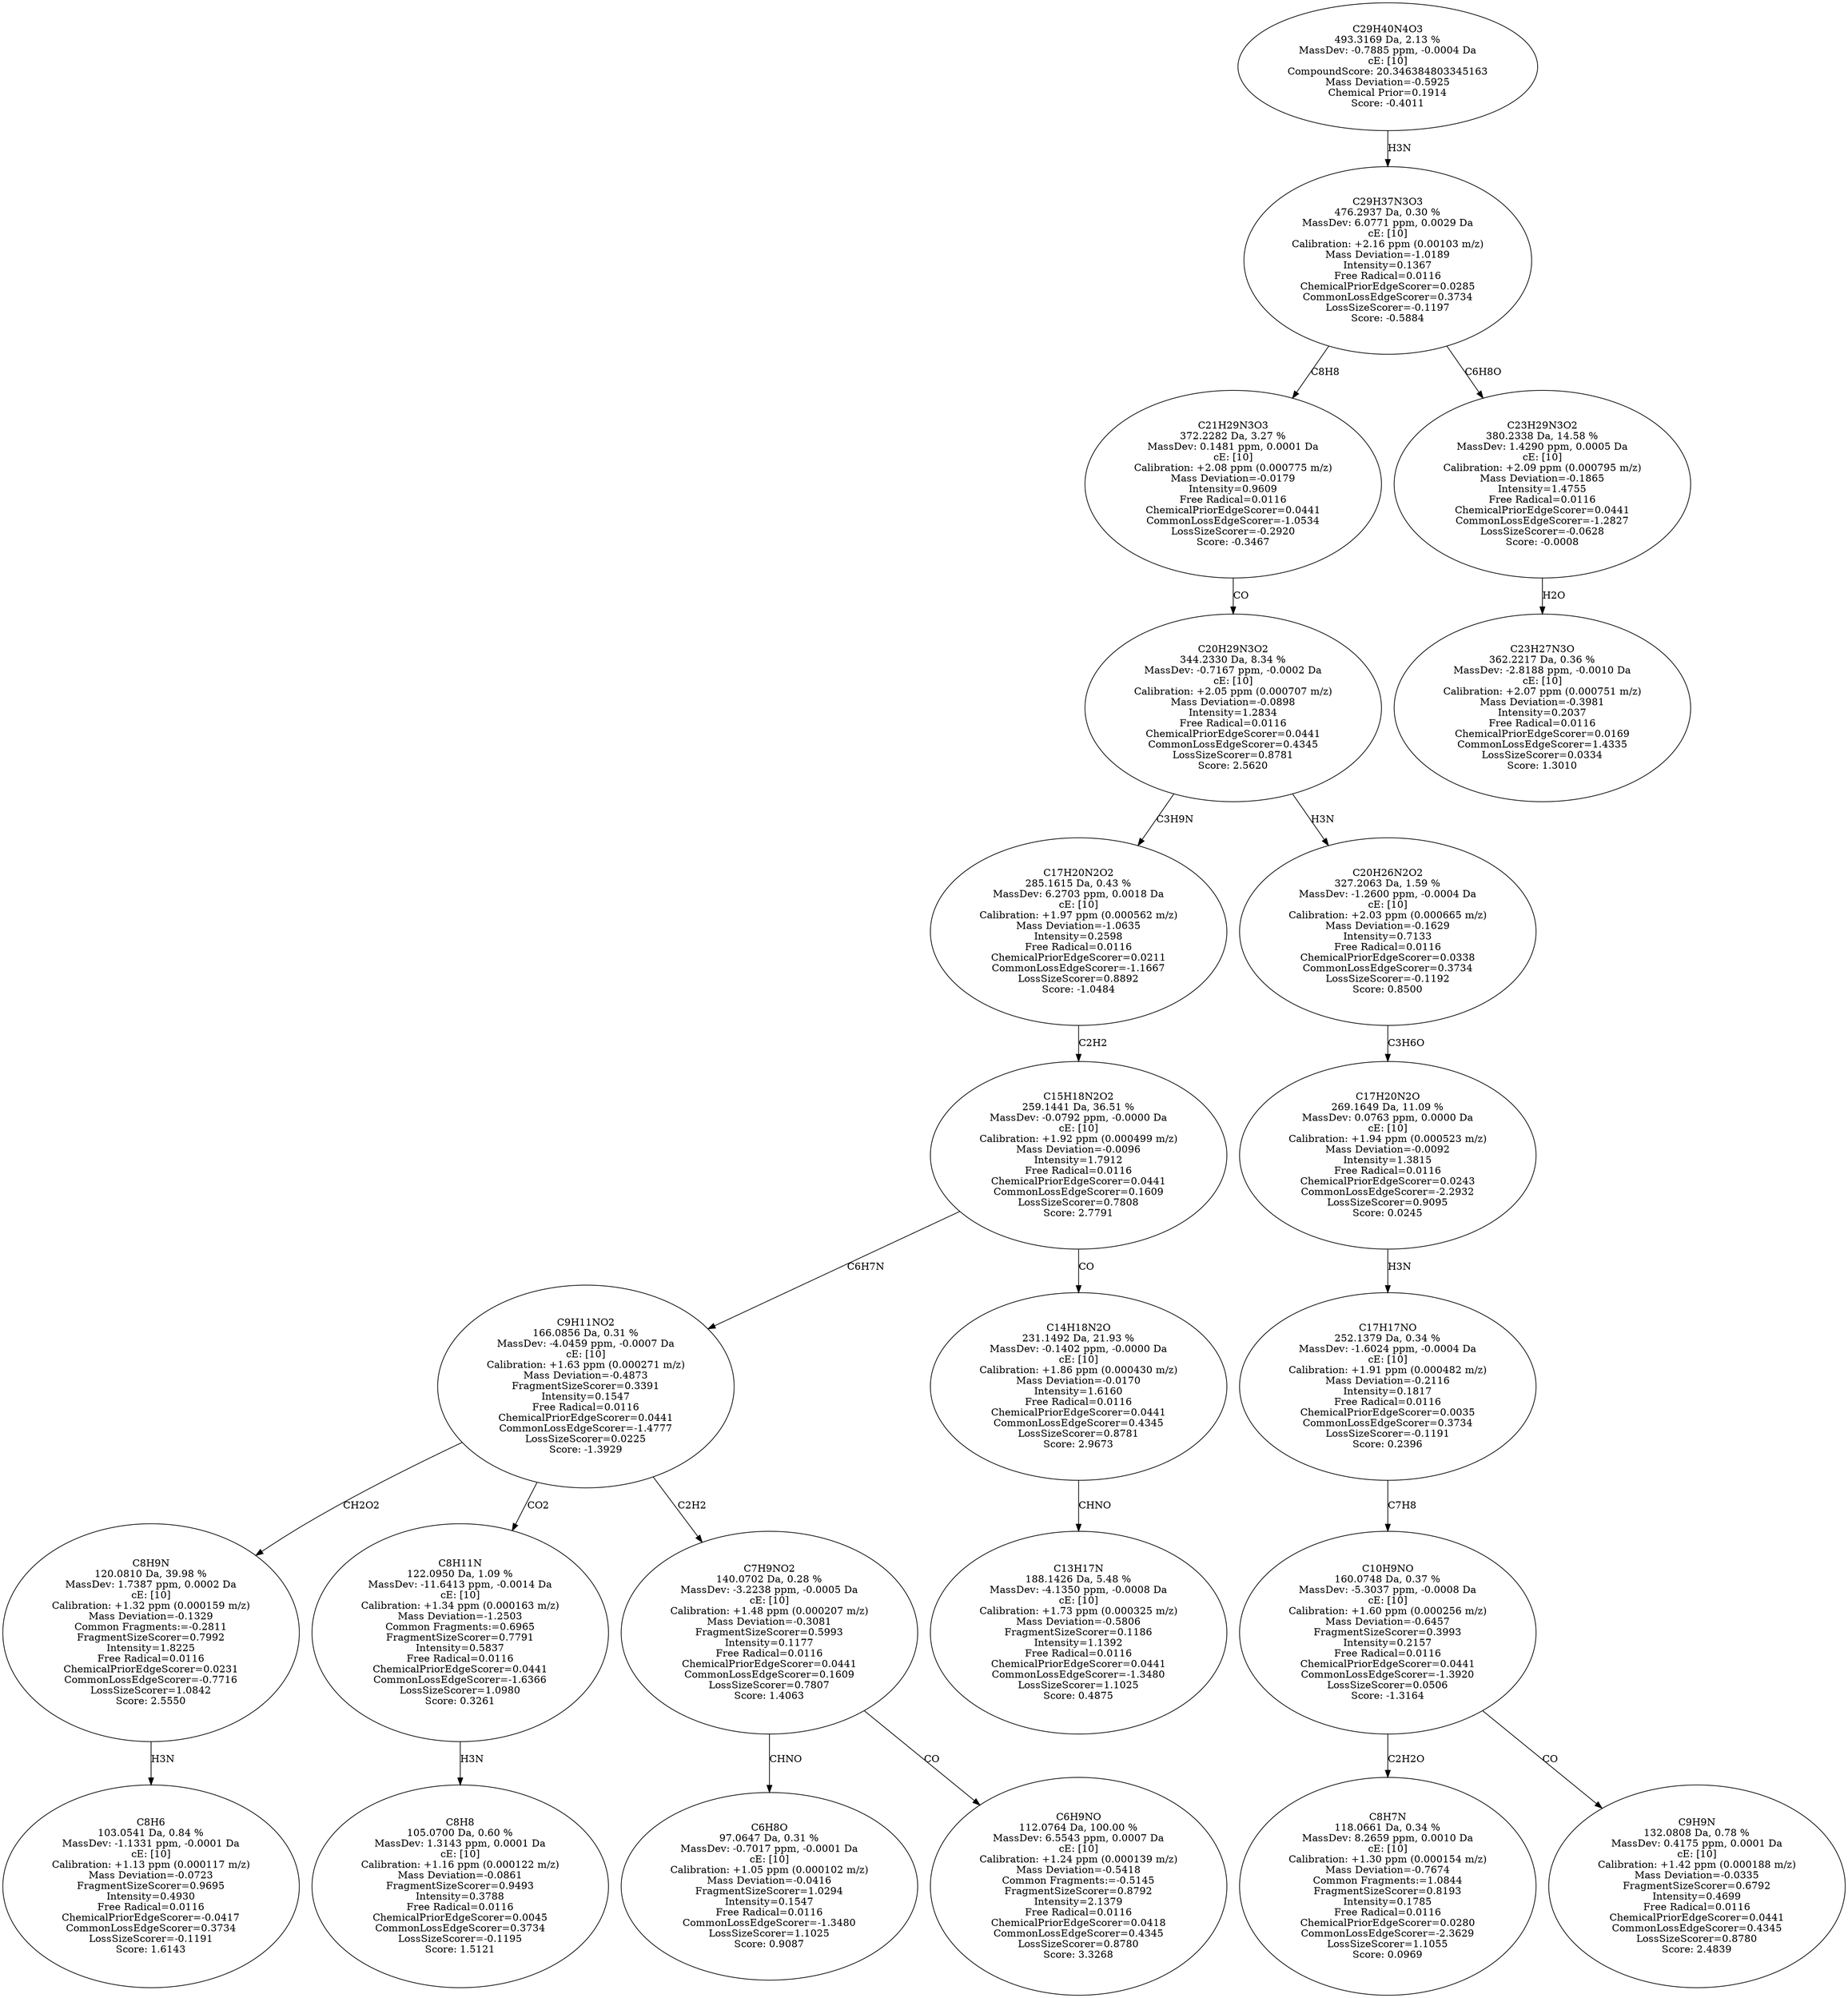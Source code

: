 strict digraph {
v1 [label="C8H6\n103.0541 Da, 0.84 %\nMassDev: -1.1331 ppm, -0.0001 Da\ncE: [10]\nCalibration: +1.13 ppm (0.000117 m/z)\nMass Deviation=-0.0723\nFragmentSizeScorer=0.9695\nIntensity=0.4930\nFree Radical=0.0116\nChemicalPriorEdgeScorer=-0.0417\nCommonLossEdgeScorer=0.3734\nLossSizeScorer=-0.1191\nScore: 1.6143"];
v2 [label="C8H9N\n120.0810 Da, 39.98 %\nMassDev: 1.7387 ppm, 0.0002 Da\ncE: [10]\nCalibration: +1.32 ppm (0.000159 m/z)\nMass Deviation=-0.1329\nCommon Fragments:=-0.2811\nFragmentSizeScorer=0.7992\nIntensity=1.8225\nFree Radical=0.0116\nChemicalPriorEdgeScorer=0.0231\nCommonLossEdgeScorer=-0.7716\nLossSizeScorer=1.0842\nScore: 2.5550"];
v3 [label="C8H8\n105.0700 Da, 0.60 %\nMassDev: 1.3143 ppm, 0.0001 Da\ncE: [10]\nCalibration: +1.16 ppm (0.000122 m/z)\nMass Deviation=-0.0861\nFragmentSizeScorer=0.9493\nIntensity=0.3788\nFree Radical=0.0116\nChemicalPriorEdgeScorer=0.0045\nCommonLossEdgeScorer=0.3734\nLossSizeScorer=-0.1195\nScore: 1.5121"];
v4 [label="C8H11N\n122.0950 Da, 1.09 %\nMassDev: -11.6413 ppm, -0.0014 Da\ncE: [10]\nCalibration: +1.34 ppm (0.000163 m/z)\nMass Deviation=-1.2503\nCommon Fragments:=0.6965\nFragmentSizeScorer=0.7791\nIntensity=0.5837\nFree Radical=0.0116\nChemicalPriorEdgeScorer=0.0441\nCommonLossEdgeScorer=-1.6366\nLossSizeScorer=1.0980\nScore: 0.3261"];
v5 [label="C6H8O\n97.0647 Da, 0.31 %\nMassDev: -0.7017 ppm, -0.0001 Da\ncE: [10]\nCalibration: +1.05 ppm (0.000102 m/z)\nMass Deviation=-0.0416\nFragmentSizeScorer=1.0294\nIntensity=0.1547\nFree Radical=0.0116\nCommonLossEdgeScorer=-1.3480\nLossSizeScorer=1.1025\nScore: 0.9087"];
v6 [label="C6H9NO\n112.0764 Da, 100.00 %\nMassDev: 6.5543 ppm, 0.0007 Da\ncE: [10]\nCalibration: +1.24 ppm (0.000139 m/z)\nMass Deviation=-0.5418\nCommon Fragments:=-0.5145\nFragmentSizeScorer=0.8792\nIntensity=2.1379\nFree Radical=0.0116\nChemicalPriorEdgeScorer=0.0418\nCommonLossEdgeScorer=0.4345\nLossSizeScorer=0.8780\nScore: 3.3268"];
v7 [label="C7H9NO2\n140.0702 Da, 0.28 %\nMassDev: -3.2238 ppm, -0.0005 Da\ncE: [10]\nCalibration: +1.48 ppm (0.000207 m/z)\nMass Deviation=-0.3081\nFragmentSizeScorer=0.5993\nIntensity=0.1177\nFree Radical=0.0116\nChemicalPriorEdgeScorer=0.0441\nCommonLossEdgeScorer=0.1609\nLossSizeScorer=0.7807\nScore: 1.4063"];
v8 [label="C9H11NO2\n166.0856 Da, 0.31 %\nMassDev: -4.0459 ppm, -0.0007 Da\ncE: [10]\nCalibration: +1.63 ppm (0.000271 m/z)\nMass Deviation=-0.4873\nFragmentSizeScorer=0.3391\nIntensity=0.1547\nFree Radical=0.0116\nChemicalPriorEdgeScorer=0.0441\nCommonLossEdgeScorer=-1.4777\nLossSizeScorer=0.0225\nScore: -1.3929"];
v9 [label="C13H17N\n188.1426 Da, 5.48 %\nMassDev: -4.1350 ppm, -0.0008 Da\ncE: [10]\nCalibration: +1.73 ppm (0.000325 m/z)\nMass Deviation=-0.5806\nFragmentSizeScorer=0.1186\nIntensity=1.1392\nFree Radical=0.0116\nChemicalPriorEdgeScorer=0.0441\nCommonLossEdgeScorer=-1.3480\nLossSizeScorer=1.1025\nScore: 0.4875"];
v10 [label="C14H18N2O\n231.1492 Da, 21.93 %\nMassDev: -0.1402 ppm, -0.0000 Da\ncE: [10]\nCalibration: +1.86 ppm (0.000430 m/z)\nMass Deviation=-0.0170\nIntensity=1.6160\nFree Radical=0.0116\nChemicalPriorEdgeScorer=0.0441\nCommonLossEdgeScorer=0.4345\nLossSizeScorer=0.8781\nScore: 2.9673"];
v11 [label="C15H18N2O2\n259.1441 Da, 36.51 %\nMassDev: -0.0792 ppm, -0.0000 Da\ncE: [10]\nCalibration: +1.92 ppm (0.000499 m/z)\nMass Deviation=-0.0096\nIntensity=1.7912\nFree Radical=0.0116\nChemicalPriorEdgeScorer=0.0441\nCommonLossEdgeScorer=0.1609\nLossSizeScorer=0.7808\nScore: 2.7791"];
v12 [label="C17H20N2O2\n285.1615 Da, 0.43 %\nMassDev: 6.2703 ppm, 0.0018 Da\ncE: [10]\nCalibration: +1.97 ppm (0.000562 m/z)\nMass Deviation=-1.0635\nIntensity=0.2598\nFree Radical=0.0116\nChemicalPriorEdgeScorer=0.0211\nCommonLossEdgeScorer=-1.1667\nLossSizeScorer=0.8892\nScore: -1.0484"];
v13 [label="C8H7N\n118.0661 Da, 0.34 %\nMassDev: 8.2659 ppm, 0.0010 Da\ncE: [10]\nCalibration: +1.30 ppm (0.000154 m/z)\nMass Deviation=-0.7674\nCommon Fragments:=1.0844\nFragmentSizeScorer=0.8193\nIntensity=0.1785\nFree Radical=0.0116\nChemicalPriorEdgeScorer=0.0280\nCommonLossEdgeScorer=-2.3629\nLossSizeScorer=1.1055\nScore: 0.0969"];
v14 [label="C9H9N\n132.0808 Da, 0.78 %\nMassDev: 0.4175 ppm, 0.0001 Da\ncE: [10]\nCalibration: +1.42 ppm (0.000188 m/z)\nMass Deviation=-0.0335\nFragmentSizeScorer=0.6792\nIntensity=0.4699\nFree Radical=0.0116\nChemicalPriorEdgeScorer=0.0441\nCommonLossEdgeScorer=0.4345\nLossSizeScorer=0.8780\nScore: 2.4839"];
v15 [label="C10H9NO\n160.0748 Da, 0.37 %\nMassDev: -5.3037 ppm, -0.0008 Da\ncE: [10]\nCalibration: +1.60 ppm (0.000256 m/z)\nMass Deviation=-0.6457\nFragmentSizeScorer=0.3993\nIntensity=0.2157\nFree Radical=0.0116\nChemicalPriorEdgeScorer=0.0441\nCommonLossEdgeScorer=-1.3920\nLossSizeScorer=0.0506\nScore: -1.3164"];
v16 [label="C17H17NO\n252.1379 Da, 0.34 %\nMassDev: -1.6024 ppm, -0.0004 Da\ncE: [10]\nCalibration: +1.91 ppm (0.000482 m/z)\nMass Deviation=-0.2116\nIntensity=0.1817\nFree Radical=0.0116\nChemicalPriorEdgeScorer=0.0035\nCommonLossEdgeScorer=0.3734\nLossSizeScorer=-0.1191\nScore: 0.2396"];
v17 [label="C17H20N2O\n269.1649 Da, 11.09 %\nMassDev: 0.0763 ppm, 0.0000 Da\ncE: [10]\nCalibration: +1.94 ppm (0.000523 m/z)\nMass Deviation=-0.0092\nIntensity=1.3815\nFree Radical=0.0116\nChemicalPriorEdgeScorer=0.0243\nCommonLossEdgeScorer=-2.2932\nLossSizeScorer=0.9095\nScore: 0.0245"];
v18 [label="C20H26N2O2\n327.2063 Da, 1.59 %\nMassDev: -1.2600 ppm, -0.0004 Da\ncE: [10]\nCalibration: +2.03 ppm (0.000665 m/z)\nMass Deviation=-0.1629\nIntensity=0.7133\nFree Radical=0.0116\nChemicalPriorEdgeScorer=0.0338\nCommonLossEdgeScorer=0.3734\nLossSizeScorer=-0.1192\nScore: 0.8500"];
v19 [label="C20H29N3O2\n344.2330 Da, 8.34 %\nMassDev: -0.7167 ppm, -0.0002 Da\ncE: [10]\nCalibration: +2.05 ppm (0.000707 m/z)\nMass Deviation=-0.0898\nIntensity=1.2834\nFree Radical=0.0116\nChemicalPriorEdgeScorer=0.0441\nCommonLossEdgeScorer=0.4345\nLossSizeScorer=0.8781\nScore: 2.5620"];
v20 [label="C21H29N3O3\n372.2282 Da, 3.27 %\nMassDev: 0.1481 ppm, 0.0001 Da\ncE: [10]\nCalibration: +2.08 ppm (0.000775 m/z)\nMass Deviation=-0.0179\nIntensity=0.9609\nFree Radical=0.0116\nChemicalPriorEdgeScorer=0.0441\nCommonLossEdgeScorer=-1.0534\nLossSizeScorer=-0.2920\nScore: -0.3467"];
v21 [label="C23H27N3O\n362.2217 Da, 0.36 %\nMassDev: -2.8188 ppm, -0.0010 Da\ncE: [10]\nCalibration: +2.07 ppm (0.000751 m/z)\nMass Deviation=-0.3981\nIntensity=0.2037\nFree Radical=0.0116\nChemicalPriorEdgeScorer=0.0169\nCommonLossEdgeScorer=1.4335\nLossSizeScorer=0.0334\nScore: 1.3010"];
v22 [label="C23H29N3O2\n380.2338 Da, 14.58 %\nMassDev: 1.4290 ppm, 0.0005 Da\ncE: [10]\nCalibration: +2.09 ppm (0.000795 m/z)\nMass Deviation=-0.1865\nIntensity=1.4755\nFree Radical=0.0116\nChemicalPriorEdgeScorer=0.0441\nCommonLossEdgeScorer=-1.2827\nLossSizeScorer=-0.0628\nScore: -0.0008"];
v23 [label="C29H37N3O3\n476.2937 Da, 0.30 %\nMassDev: 6.0771 ppm, 0.0029 Da\ncE: [10]\nCalibration: +2.16 ppm (0.00103 m/z)\nMass Deviation=-1.0189\nIntensity=0.1367\nFree Radical=0.0116\nChemicalPriorEdgeScorer=0.0285\nCommonLossEdgeScorer=0.3734\nLossSizeScorer=-0.1197\nScore: -0.5884"];
v24 [label="C29H40N4O3\n493.3169 Da, 2.13 %\nMassDev: -0.7885 ppm, -0.0004 Da\ncE: [10]\nCompoundScore: 20.346384803345163\nMass Deviation=-0.5925\nChemical Prior=0.1914\nScore: -0.4011"];
v2 -> v1 [label="H3N"];
v8 -> v2 [label="CH2O2"];
v4 -> v3 [label="H3N"];
v8 -> v4 [label="CO2"];
v7 -> v5 [label="CHNO"];
v7 -> v6 [label="CO"];
v8 -> v7 [label="C2H2"];
v11 -> v8 [label="C6H7N"];
v10 -> v9 [label="CHNO"];
v11 -> v10 [label="CO"];
v12 -> v11 [label="C2H2"];
v19 -> v12 [label="C3H9N"];
v15 -> v13 [label="C2H2O"];
v15 -> v14 [label="CO"];
v16 -> v15 [label="C7H8"];
v17 -> v16 [label="H3N"];
v18 -> v17 [label="C3H6O"];
v19 -> v18 [label="H3N"];
v20 -> v19 [label="CO"];
v23 -> v20 [label="C8H8"];
v22 -> v21 [label="H2O"];
v23 -> v22 [label="C6H8O"];
v24 -> v23 [label="H3N"];
}
